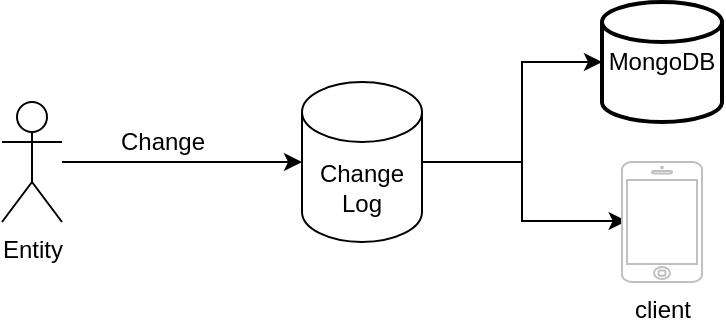 <mxfile version="15.8.8" type="github">
  <diagram id="CllEI-uORUCB0QmieB56" name="Page-1">
    <mxGraphModel dx="716" dy="402" grid="1" gridSize="10" guides="1" tooltips="1" connect="1" arrows="1" fold="1" page="1" pageScale="1" pageWidth="827" pageHeight="1169" math="0" shadow="0">
      <root>
        <mxCell id="0" />
        <mxCell id="1" parent="0" />
        <mxCell id="IDPEV3gX2nPabyjfzZF8-5" style="edgeStyle=orthogonalEdgeStyle;rounded=0;orthogonalLoop=1;jettySize=auto;html=1;" edge="1" parent="1" source="IDPEV3gX2nPabyjfzZF8-1" target="IDPEV3gX2nPabyjfzZF8-4">
          <mxGeometry relative="1" as="geometry" />
        </mxCell>
        <mxCell id="IDPEV3gX2nPabyjfzZF8-1" value="Entity" style="shape=umlActor;verticalLabelPosition=bottom;verticalAlign=top;html=1;outlineConnect=0;" vertex="1" parent="1">
          <mxGeometry x="220" y="220" width="30" height="60" as="geometry" />
        </mxCell>
        <mxCell id="IDPEV3gX2nPabyjfzZF8-10" style="edgeStyle=orthogonalEdgeStyle;rounded=0;orthogonalLoop=1;jettySize=auto;html=1;entryX=0;entryY=0.5;entryDx=0;entryDy=0;entryPerimeter=0;" edge="1" parent="1" source="IDPEV3gX2nPabyjfzZF8-4" target="IDPEV3gX2nPabyjfzZF8-6">
          <mxGeometry relative="1" as="geometry">
            <Array as="points">
              <mxPoint x="480" y="250" />
              <mxPoint x="480" y="200" />
            </Array>
          </mxGeometry>
        </mxCell>
        <mxCell id="IDPEV3gX2nPabyjfzZF8-11" style="edgeStyle=orthogonalEdgeStyle;rounded=0;orthogonalLoop=1;jettySize=auto;html=1;entryX=0.058;entryY=0.492;entryDx=0;entryDy=0;entryPerimeter=0;" edge="1" parent="1" source="IDPEV3gX2nPabyjfzZF8-4" target="IDPEV3gX2nPabyjfzZF8-9">
          <mxGeometry relative="1" as="geometry">
            <Array as="points">
              <mxPoint x="480" y="250" />
              <mxPoint x="480" y="280" />
            </Array>
          </mxGeometry>
        </mxCell>
        <mxCell id="IDPEV3gX2nPabyjfzZF8-4" value="Change Log" style="shape=cylinder3;whiteSpace=wrap;html=1;boundedLbl=1;backgroundOutline=1;size=15;" vertex="1" parent="1">
          <mxGeometry x="370" y="210" width="60" height="80" as="geometry" />
        </mxCell>
        <mxCell id="IDPEV3gX2nPabyjfzZF8-6" value="MongoDB" style="strokeWidth=2;html=1;shape=mxgraph.flowchart.database;whiteSpace=wrap;" vertex="1" parent="1">
          <mxGeometry x="520" y="170" width="60" height="60" as="geometry" />
        </mxCell>
        <mxCell id="IDPEV3gX2nPabyjfzZF8-9" value="client" style="html=1;verticalLabelPosition=bottom;labelBackgroundColor=#ffffff;verticalAlign=top;shadow=0;dashed=0;strokeWidth=1;shape=mxgraph.ios7.misc.iphone;strokeColor=#c0c0c0;" vertex="1" parent="1">
          <mxGeometry x="530" y="250" width="40" height="60" as="geometry" />
        </mxCell>
        <mxCell id="IDPEV3gX2nPabyjfzZF8-12" value="Change" style="text;html=1;resizable=0;autosize=1;align=center;verticalAlign=middle;points=[];fillColor=none;strokeColor=none;rounded=0;" vertex="1" parent="1">
          <mxGeometry x="270" y="230" width="60" height="20" as="geometry" />
        </mxCell>
      </root>
    </mxGraphModel>
  </diagram>
</mxfile>

